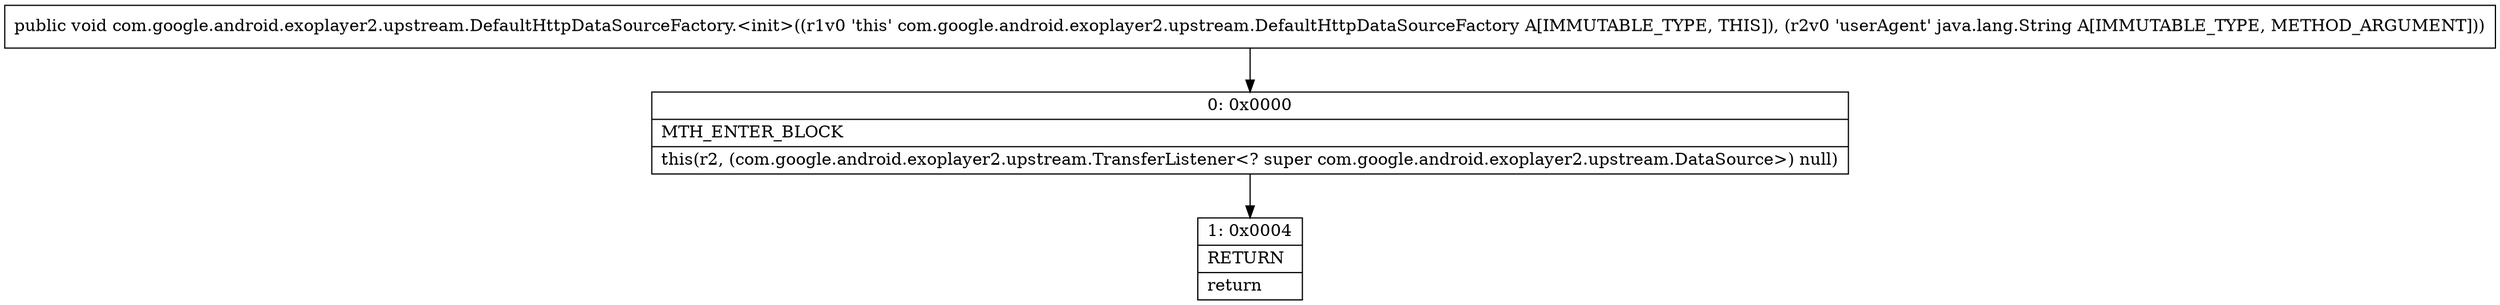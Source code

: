 digraph "CFG forcom.google.android.exoplayer2.upstream.DefaultHttpDataSourceFactory.\<init\>(Ljava\/lang\/String;)V" {
Node_0 [shape=record,label="{0\:\ 0x0000|MTH_ENTER_BLOCK\l|this(r2, (com.google.android.exoplayer2.upstream.TransferListener\<? super com.google.android.exoplayer2.upstream.DataSource\>) null)\l}"];
Node_1 [shape=record,label="{1\:\ 0x0004|RETURN\l|return\l}"];
MethodNode[shape=record,label="{public void com.google.android.exoplayer2.upstream.DefaultHttpDataSourceFactory.\<init\>((r1v0 'this' com.google.android.exoplayer2.upstream.DefaultHttpDataSourceFactory A[IMMUTABLE_TYPE, THIS]), (r2v0 'userAgent' java.lang.String A[IMMUTABLE_TYPE, METHOD_ARGUMENT])) }"];
MethodNode -> Node_0;
Node_0 -> Node_1;
}

